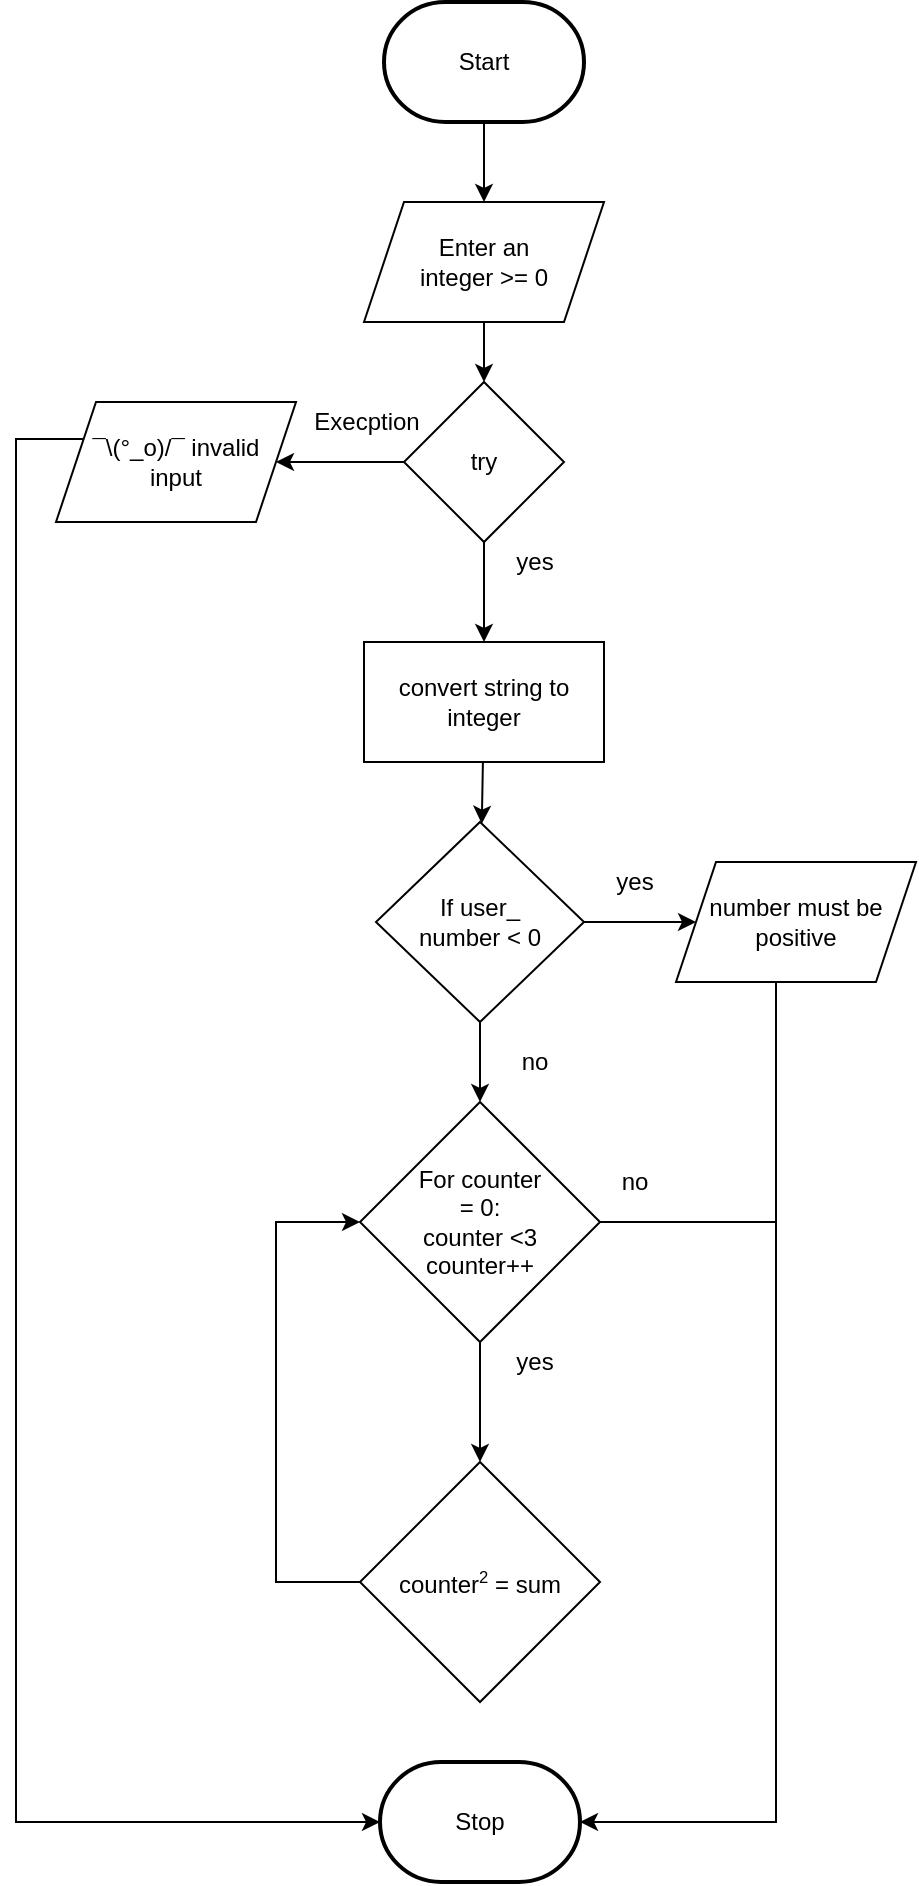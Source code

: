 <mxfile>
    <diagram id="pBK1guH4bu_zmOCUXD5L" name="Top Down">
        <mxGraphModel dx="434" dy="1550" grid="1" gridSize="10" guides="1" tooltips="1" connect="1" arrows="1" fold="1" page="1" pageScale="1" pageWidth="827" pageHeight="1169" math="0" shadow="0">
            <root>
                <mxCell id="0"/>
                <mxCell id="1" parent="0"/>
                <mxCell id="6" value="Stop" style="strokeWidth=2;html=1;shape=mxgraph.flowchart.terminator;whiteSpace=wrap;" parent="1" vertex="1">
                    <mxGeometry x="362" y="660" width="100" height="60" as="geometry"/>
                </mxCell>
                <mxCell id="61" style="edgeStyle=none;html=1;" edge="1" parent="1" source="33" target="60">
                    <mxGeometry relative="1" as="geometry"/>
                </mxCell>
                <mxCell id="33" value="Start" style="strokeWidth=2;html=1;shape=mxgraph.flowchart.terminator;whiteSpace=wrap;" parent="1" vertex="1">
                    <mxGeometry x="364" y="-220" width="100" height="60" as="geometry"/>
                </mxCell>
                <mxCell id="62" style="edgeStyle=none;html=1;" edge="1" parent="1" source="60" target="63">
                    <mxGeometry relative="1" as="geometry">
                        <mxPoint x="414" y="-10" as="targetPoint"/>
                    </mxGeometry>
                </mxCell>
                <mxCell id="60" value="Enter an &lt;br&gt;integer &amp;gt;= 0" style="shape=parallelogram;perimeter=parallelogramPerimeter;whiteSpace=wrap;html=1;fixedSize=1;" vertex="1" parent="1">
                    <mxGeometry x="354" y="-120" width="120" height="60" as="geometry"/>
                </mxCell>
                <mxCell id="64" style="edgeStyle=none;html=1;" edge="1" parent="1" source="63">
                    <mxGeometry relative="1" as="geometry">
                        <mxPoint x="310" y="10" as="targetPoint"/>
                    </mxGeometry>
                </mxCell>
                <mxCell id="67" style="edgeStyle=none;html=1;" edge="1" parent="1" source="63">
                    <mxGeometry relative="1" as="geometry">
                        <mxPoint x="414" y="100" as="targetPoint"/>
                    </mxGeometry>
                </mxCell>
                <mxCell id="63" value="try" style="rhombus;whiteSpace=wrap;html=1;" vertex="1" parent="1">
                    <mxGeometry x="374" y="-30" width="80" height="80" as="geometry"/>
                </mxCell>
                <mxCell id="65" value="Execption" style="text;html=1;align=center;verticalAlign=middle;resizable=0;points=[];autosize=1;strokeColor=none;fillColor=none;" vertex="1" parent="1">
                    <mxGeometry x="320" y="-20" width="70" height="20" as="geometry"/>
                </mxCell>
                <mxCell id="83" style="edgeStyle=elbowEdgeStyle;rounded=0;html=1;entryX=0;entryY=0.5;entryDx=0;entryDy=0;entryPerimeter=0;exitX=0;exitY=0.25;exitDx=0;exitDy=0;" edge="1" parent="1" source="66" target="6">
                    <mxGeometry relative="1" as="geometry">
                        <Array as="points">
                            <mxPoint x="180" y="570"/>
                            <mxPoint x="190" y="310"/>
                            <mxPoint x="230" y="350"/>
                        </Array>
                    </mxGeometry>
                </mxCell>
                <mxCell id="66" value="¯\(°_o)/¯ invalid &lt;br&gt;input" style="shape=parallelogram;perimeter=parallelogramPerimeter;whiteSpace=wrap;html=1;fixedSize=1;" vertex="1" parent="1">
                    <mxGeometry x="200" y="-20" width="120" height="60" as="geometry"/>
                </mxCell>
                <mxCell id="68" value="yes" style="text;html=1;align=center;verticalAlign=middle;resizable=0;points=[];autosize=1;strokeColor=none;fillColor=none;" vertex="1" parent="1">
                    <mxGeometry x="424" y="50" width="30" height="20" as="geometry"/>
                </mxCell>
                <mxCell id="71" style="edgeStyle=none;html=1;" edge="1" parent="1" source="69" target="70">
                    <mxGeometry relative="1" as="geometry"/>
                </mxCell>
                <mxCell id="69" value="convert string to integer" style="rounded=0;whiteSpace=wrap;html=1;" vertex="1" parent="1">
                    <mxGeometry x="354" y="100" width="120" height="60" as="geometry"/>
                </mxCell>
                <mxCell id="72" style="edgeStyle=none;html=1;" edge="1" parent="1" source="70">
                    <mxGeometry relative="1" as="geometry">
                        <mxPoint x="520" y="240" as="targetPoint"/>
                    </mxGeometry>
                </mxCell>
                <mxCell id="74" style="edgeStyle=none;html=1;entryX=0.5;entryY=0;entryDx=0;entryDy=0;" edge="1" parent="1" source="70">
                    <mxGeometry relative="1" as="geometry">
                        <mxPoint x="412" y="330" as="targetPoint"/>
                    </mxGeometry>
                </mxCell>
                <mxCell id="70" value="If user_&lt;br&gt;number &amp;lt; 0" style="rhombus;whiteSpace=wrap;html=1;" vertex="1" parent="1">
                    <mxGeometry x="360" y="190" width="104" height="100" as="geometry"/>
                </mxCell>
                <mxCell id="90" style="edgeStyle=elbowEdgeStyle;rounded=0;html=1;entryX=1;entryY=0.5;entryDx=0;entryDy=0;entryPerimeter=0;" edge="1" parent="1" source="73" target="6">
                    <mxGeometry relative="1" as="geometry">
                        <mxPoint x="540" y="690.667" as="targetPoint"/>
                        <Array as="points">
                            <mxPoint x="560" y="480"/>
                        </Array>
                    </mxGeometry>
                </mxCell>
                <mxCell id="73" value="number must be positive" style="shape=parallelogram;perimeter=parallelogramPerimeter;whiteSpace=wrap;html=1;fixedSize=1;" vertex="1" parent="1">
                    <mxGeometry x="510" y="210" width="120" height="60" as="geometry"/>
                </mxCell>
                <mxCell id="75" value="yes" style="text;html=1;align=center;verticalAlign=middle;resizable=0;points=[];autosize=1;strokeColor=none;fillColor=none;" vertex="1" parent="1">
                    <mxGeometry x="474" y="210" width="30" height="20" as="geometry"/>
                </mxCell>
                <mxCell id="76" value="no" style="text;html=1;align=center;verticalAlign=middle;resizable=0;points=[];autosize=1;strokeColor=none;fillColor=none;" vertex="1" parent="1">
                    <mxGeometry x="424" y="300" width="30" height="20" as="geometry"/>
                </mxCell>
                <mxCell id="79" style="edgeStyle=none;html=1;" edge="1" parent="1" source="77">
                    <mxGeometry relative="1" as="geometry">
                        <mxPoint x="412" y="510" as="targetPoint"/>
                    </mxGeometry>
                </mxCell>
                <mxCell id="77" value="For counter &lt;br&gt;= 0:&lt;br&gt;counter &amp;lt;3&lt;br&gt;counter++" style="rhombus;whiteSpace=wrap;html=1;" vertex="1" parent="1">
                    <mxGeometry x="352" y="330" width="120" height="120" as="geometry"/>
                </mxCell>
                <mxCell id="81" style="edgeStyle=elbowEdgeStyle;html=1;entryX=0;entryY=0.5;entryDx=0;entryDy=0;rounded=0;" edge="1" parent="1" source="80" target="77">
                    <mxGeometry relative="1" as="geometry">
                        <Array as="points">
                            <mxPoint x="310" y="450"/>
                        </Array>
                    </mxGeometry>
                </mxCell>
                <mxCell id="80" value="counter&lt;span style=&quot;font-size: 10px&quot;&gt;&lt;sup&gt;2&lt;/sup&gt;&lt;/span&gt;&amp;nbsp;= sum" style="rhombus;whiteSpace=wrap;html=1;" vertex="1" parent="1">
                    <mxGeometry x="352" y="510" width="120" height="120" as="geometry"/>
                </mxCell>
                <mxCell id="88" value="no" style="text;html=1;align=center;verticalAlign=middle;resizable=0;points=[];autosize=1;strokeColor=none;fillColor=none;" vertex="1" parent="1">
                    <mxGeometry x="474" y="360" width="30" height="20" as="geometry"/>
                </mxCell>
                <mxCell id="89" value="yes" style="text;html=1;align=center;verticalAlign=middle;resizable=0;points=[];autosize=1;strokeColor=none;fillColor=none;" vertex="1" parent="1">
                    <mxGeometry x="424" y="450" width="30" height="20" as="geometry"/>
                </mxCell>
                <mxCell id="92" value="" style="endArrow=none;html=1;rounded=0;entryX=1;entryY=0.5;entryDx=0;entryDy=0;" edge="1" parent="1" target="77">
                    <mxGeometry width="50" height="50" relative="1" as="geometry">
                        <mxPoint x="560" y="390" as="sourcePoint"/>
                        <mxPoint x="460" y="420" as="targetPoint"/>
                    </mxGeometry>
                </mxCell>
            </root>
        </mxGraphModel>
    </diagram>
</mxfile>